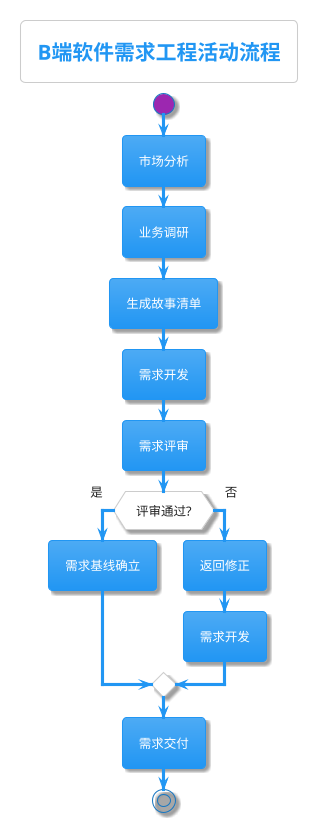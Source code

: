 @startuml
!theme materia

title B端软件需求工程活动流程

start
:市场分析;
:业务调研;
:生成故事清单;
:需求开发;
:需求评审;
if (评审通过?) then (是)
  :需求基线确立;
else (否)
  :返回修正;
  :需求开发;
endif
:需求交付;
stop

@enduml
